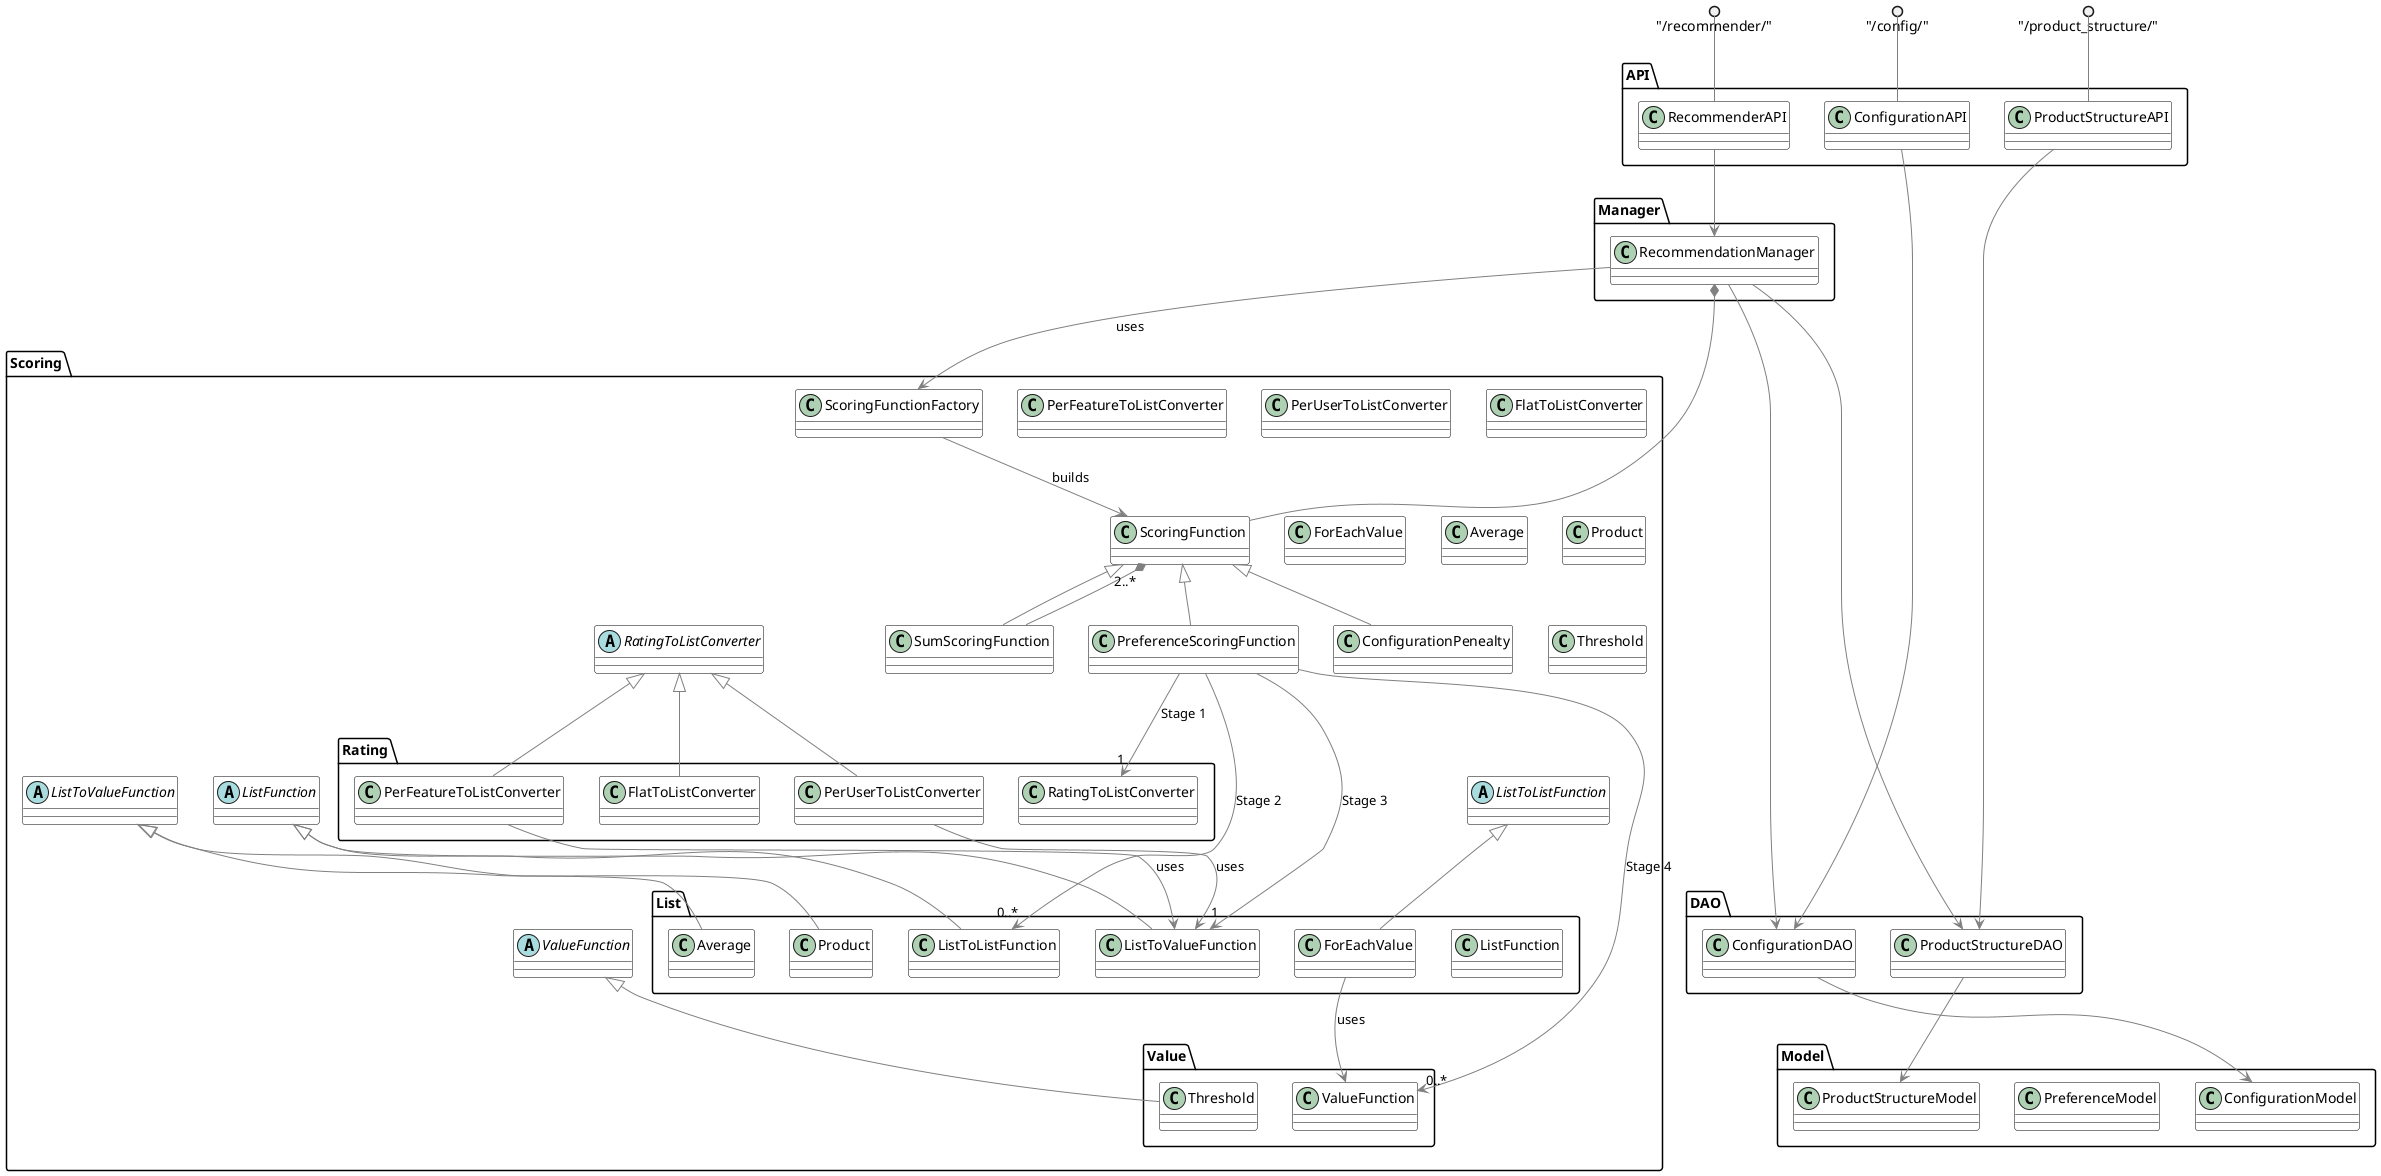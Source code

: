 @startuml

skinparam class {
	BackgroundColor White
	ArrowColor Grey
	BorderColor Black
}
skinparam shadowing false

package API {
    class ConfigurationAPI
    class RecommenderAPI
    class ProductStructureAPI
}
"/config/" ()-- ConfigurationAPI
"/recommender/" ()-- RecommenderAPI
"/product_structure/" ()-- ProductStructureAPI

package Manager {
    class RecommendationManager
}

package Model{
    class ConfigurationModel
    class PreferenceModel
    class ProductStructureModel
}

package DAO {
    class ConfigurationDAO
    class ProductStructureDAO
}

package Scoring {  
    
    

    package List {
        class ListFunction
        class ListToListFunction
        class ListToValueFunction
        class Average
        class Product
        class ForEachValue
    }

    package Value {
        class ValueFunction
        class Threshold
    }

    package Rating {
        class RatingToListConverter
        class FlatToListConverter
        class PerUserToListConverter
        class PerFeatureToListConverter
    }

    class ScoringFunctionFactory{

    }
    ScoringFunctionFactory --> ScoringFunction : builds


    PreferenceScoringFunction --> "1" RatingToListConverter : Stage 1
    PreferenceScoringFunction --> "0..*" ListToListFunction : Stage 2
    PreferenceScoringFunction --> "1" ListToValueFunction : Stage 3
    PreferenceScoringFunction --> "0..*" ValueFunction : Stage 4

    ScoringFunction <|-- PreferenceScoringFunction
    class PreferenceScoringFunction{

    }
    ScoringFunction <|-- ConfigurationPenealty
    class ConfigurationPenealty{

    }
    ScoringFunction <|-- SumScoringFunction
    SumScoringFunction --* "2..*" ScoringFunction
    class SumScoringFunction{

    }

    abstract class RatingToListConverter {

    }

    RatingToListConverter <|-- PerFeatureToListConverter
    PerFeatureToListConverter --> ListToValueFunction :uses
    class PerFeatureToListConverter {

    }
    RatingToListConverter <|-- PerUserToListConverter
    PerUserToListConverter --> ListToValueFunction :uses
    class PerUserToListConverter {

    }
    RatingToListConverter <|-- FlatToListConverter
    class FlatToListConverter {

    }
 
    abstract class ListFunction {

    }

    ListFunction <|-- ListToListFunction
    abstract class ListToListFunction {

    }

    ListToListFunction <|-- ForEachValue
    ForEachValue --> ValueFunction:uses
    class ForEachValue {

    }


    ListFunction <|-- ListToValueFunction
    abstract class ListToValueFunction {
        
    }

    ListToValueFunction <|-- Average
    class Average {
        
    }
    ListToValueFunction <|-- Product
    class Product {

    }

    abstract class ValueFunction{

    }

    ValueFunction <|-- Threshold
    class Threshold {
        
    }
}

RecommendationManager *-- ScoringFunction

ConfigurationAPI --> ConfigurationDAO
ProductStructureAPI --> ProductStructureDAO
RecommenderAPI --> RecommendationManager

RecommendationManager --> ProductStructureDAO
RecommendationManager --> ConfigurationDAO
RecommendationManager --> ScoringFunctionFactory :uses
ScoringFunction --[hidden]--> ConfigurationDAO



ConfigurationDAO --> ConfigurationModel
ProductStructureDAO --> ProductStructureModel


@enduml
